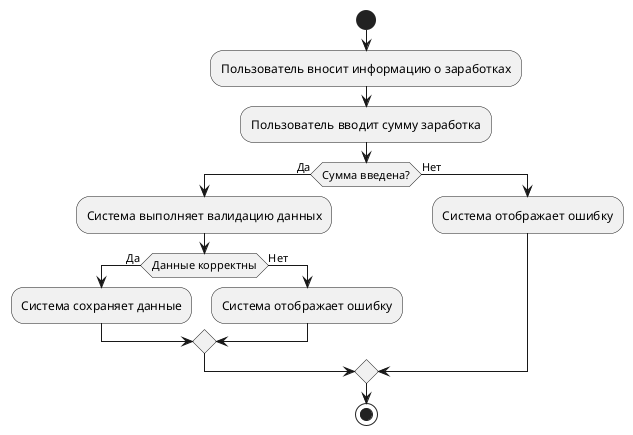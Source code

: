 @startuml
start
:Пользователь вносит информацию о заработках;
:Пользователь вводит сумму заработка;
if (Сумма введена?) then (Да)
  :Система выполняет валидацию данных;
  if (Данные корректны) then (Да)
    :Система сохраняет данные;
  else (Нет)
    :Система отображает ошибку;
  endif
else (Нет)
  :Система отображает ошибку;
endif
stop
@enduml